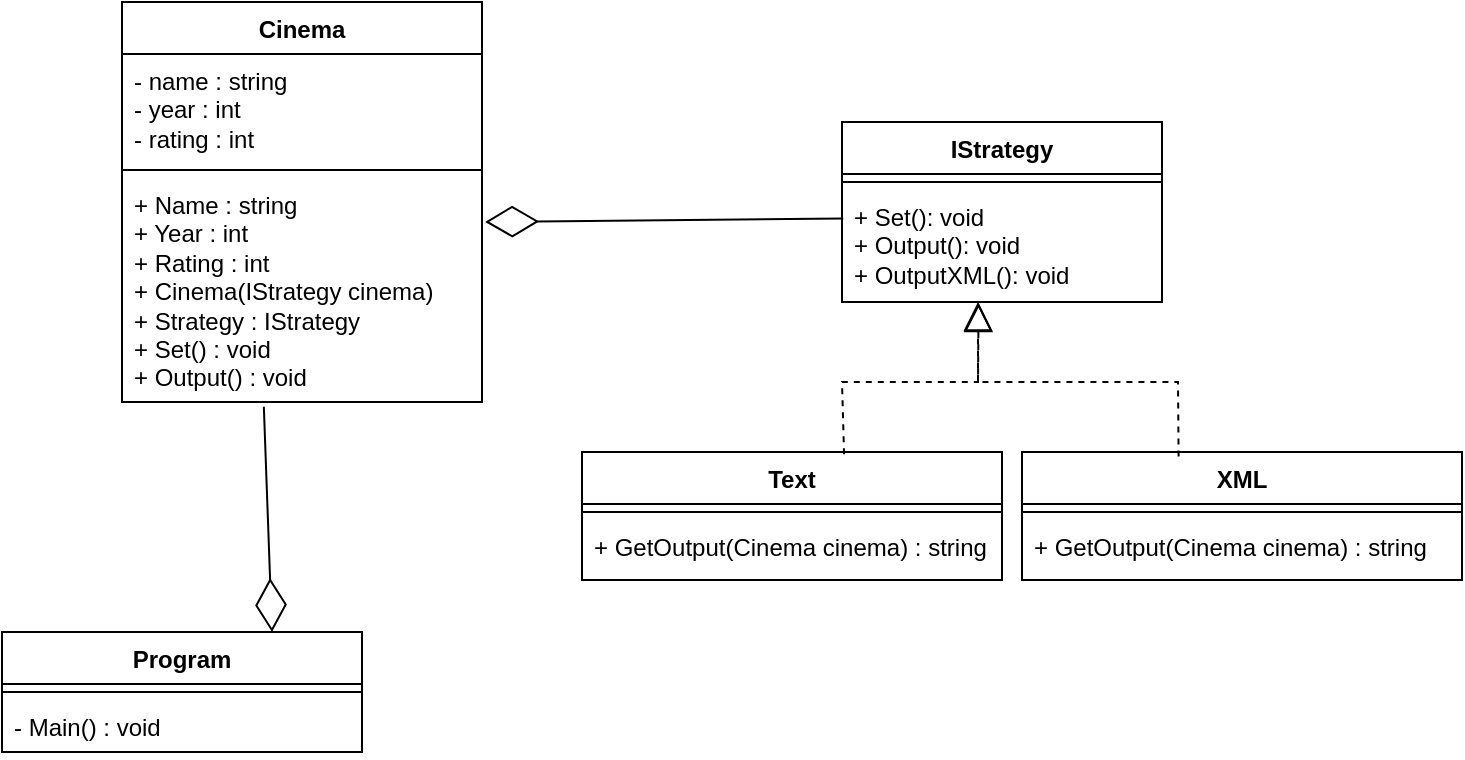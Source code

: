 <mxfile version="22.1.11" type="device">
  <diagram name="Страница — 1" id="awomu2fCoxjfxk_xA1QI">
    <mxGraphModel dx="1395" dy="650" grid="1" gridSize="10" guides="1" tooltips="1" connect="1" arrows="1" fold="1" page="1" pageScale="1" pageWidth="827" pageHeight="1169" math="0" shadow="0">
      <root>
        <mxCell id="0" />
        <mxCell id="1" parent="0" />
        <mxCell id="ef9r7Cy3p4y6cCnLXRJu-1" value="IStrategy" style="swimlane;fontStyle=1;align=center;verticalAlign=top;childLayout=stackLayout;horizontal=1;startSize=26;horizontalStack=0;resizeParent=1;resizeParentMax=0;resizeLast=0;collapsible=1;marginBottom=0;whiteSpace=wrap;html=1;" parent="1" vertex="1">
          <mxGeometry x="460" y="90" width="160" height="90" as="geometry" />
        </mxCell>
        <mxCell id="ef9r7Cy3p4y6cCnLXRJu-3" value="" style="line;strokeWidth=1;fillColor=none;align=left;verticalAlign=middle;spacingTop=-1;spacingLeft=3;spacingRight=3;rotatable=0;labelPosition=right;points=[];portConstraint=eastwest;strokeColor=inherit;" parent="ef9r7Cy3p4y6cCnLXRJu-1" vertex="1">
          <mxGeometry y="26" width="160" height="8" as="geometry" />
        </mxCell>
        <mxCell id="ef9r7Cy3p4y6cCnLXRJu-4" value="+ Set(): void&lt;br&gt;+ Output(): void&lt;br&gt;+ OutputXML(): void" style="text;strokeColor=none;fillColor=none;align=left;verticalAlign=top;spacingLeft=4;spacingRight=4;overflow=hidden;rotatable=0;points=[[0,0.5],[1,0.5]];portConstraint=eastwest;whiteSpace=wrap;html=1;" parent="ef9r7Cy3p4y6cCnLXRJu-1" vertex="1">
          <mxGeometry y="34" width="160" height="56" as="geometry" />
        </mxCell>
        <mxCell id="ef9r7Cy3p4y6cCnLXRJu-5" value="Cinema" style="swimlane;fontStyle=1;align=center;verticalAlign=top;childLayout=stackLayout;horizontal=1;startSize=26;horizontalStack=0;resizeParent=1;resizeParentMax=0;resizeLast=0;collapsible=1;marginBottom=0;whiteSpace=wrap;html=1;" parent="1" vertex="1">
          <mxGeometry x="100" y="30" width="180" height="200" as="geometry" />
        </mxCell>
        <mxCell id="ef9r7Cy3p4y6cCnLXRJu-6" value="- name : string&lt;br&gt;- year : int&lt;br&gt;- rating : int" style="text;strokeColor=none;fillColor=none;align=left;verticalAlign=top;spacingLeft=4;spacingRight=4;overflow=hidden;rotatable=0;points=[[0,0.5],[1,0.5]];portConstraint=eastwest;whiteSpace=wrap;html=1;" parent="ef9r7Cy3p4y6cCnLXRJu-5" vertex="1">
          <mxGeometry y="26" width="180" height="54" as="geometry" />
        </mxCell>
        <mxCell id="ef9r7Cy3p4y6cCnLXRJu-7" value="" style="line;strokeWidth=1;fillColor=none;align=left;verticalAlign=middle;spacingTop=-1;spacingLeft=3;spacingRight=3;rotatable=0;labelPosition=right;points=[];portConstraint=eastwest;strokeColor=inherit;" parent="ef9r7Cy3p4y6cCnLXRJu-5" vertex="1">
          <mxGeometry y="80" width="180" height="8" as="geometry" />
        </mxCell>
        <mxCell id="ef9r7Cy3p4y6cCnLXRJu-8" value="+ Name : string&lt;br&gt;+ Year : int&lt;br&gt;+ Rating : int&lt;br&gt;+ Cinema(IStrategy cinema)&lt;br&gt;+ Strategy : IStrategy&lt;br&gt;+ Set() : void&lt;br&gt;+ Output() : void" style="text;strokeColor=none;fillColor=none;align=left;verticalAlign=top;spacingLeft=4;spacingRight=4;overflow=hidden;rotatable=0;points=[[0,0.5],[1,0.5]];portConstraint=eastwest;whiteSpace=wrap;html=1;" parent="ef9r7Cy3p4y6cCnLXRJu-5" vertex="1">
          <mxGeometry y="88" width="180" height="112" as="geometry" />
        </mxCell>
        <mxCell id="ef9r7Cy3p4y6cCnLXRJu-9" value="Text" style="swimlane;fontStyle=1;align=center;verticalAlign=top;childLayout=stackLayout;horizontal=1;startSize=26;horizontalStack=0;resizeParent=1;resizeParentMax=0;resizeLast=0;collapsible=1;marginBottom=0;whiteSpace=wrap;html=1;" parent="1" vertex="1">
          <mxGeometry x="330" y="255" width="210" height="64" as="geometry">
            <mxRectangle x="330" y="255" width="60" height="30" as="alternateBounds" />
          </mxGeometry>
        </mxCell>
        <mxCell id="ef9r7Cy3p4y6cCnLXRJu-11" value="" style="line;strokeWidth=1;fillColor=none;align=left;verticalAlign=middle;spacingTop=-1;spacingLeft=3;spacingRight=3;rotatable=0;labelPosition=right;points=[];portConstraint=eastwest;strokeColor=inherit;" parent="ef9r7Cy3p4y6cCnLXRJu-9" vertex="1">
          <mxGeometry y="26" width="210" height="8" as="geometry" />
        </mxCell>
        <mxCell id="ef9r7Cy3p4y6cCnLXRJu-12" value="+ GetOutput(Cinema cinema) : string" style="text;strokeColor=none;fillColor=none;align=left;verticalAlign=top;spacingLeft=4;spacingRight=4;overflow=hidden;rotatable=0;points=[[0,0.5],[1,0.5]];portConstraint=eastwest;whiteSpace=wrap;html=1;" parent="ef9r7Cy3p4y6cCnLXRJu-9" vertex="1">
          <mxGeometry y="34" width="210" height="30" as="geometry" />
        </mxCell>
        <mxCell id="ef9r7Cy3p4y6cCnLXRJu-13" value="XML" style="swimlane;fontStyle=1;align=center;verticalAlign=top;childLayout=stackLayout;horizontal=1;startSize=26;horizontalStack=0;resizeParent=1;resizeParentMax=0;resizeLast=0;collapsible=1;marginBottom=0;whiteSpace=wrap;html=1;" parent="1" vertex="1">
          <mxGeometry x="550" y="255" width="220" height="64" as="geometry" />
        </mxCell>
        <mxCell id="ef9r7Cy3p4y6cCnLXRJu-15" value="" style="line;strokeWidth=1;fillColor=none;align=left;verticalAlign=middle;spacingTop=-1;spacingLeft=3;spacingRight=3;rotatable=0;labelPosition=right;points=[];portConstraint=eastwest;strokeColor=inherit;" parent="ef9r7Cy3p4y6cCnLXRJu-13" vertex="1">
          <mxGeometry y="26" width="220" height="8" as="geometry" />
        </mxCell>
        <mxCell id="ef9r7Cy3p4y6cCnLXRJu-16" value="+ GetOutput(Cinema cinema) : string" style="text;strokeColor=none;fillColor=none;align=left;verticalAlign=top;spacingLeft=4;spacingRight=4;overflow=hidden;rotatable=0;points=[[0,0.5],[1,0.5]];portConstraint=eastwest;whiteSpace=wrap;html=1;" parent="ef9r7Cy3p4y6cCnLXRJu-13" vertex="1">
          <mxGeometry y="34" width="220" height="30" as="geometry" />
        </mxCell>
        <mxCell id="ef9r7Cy3p4y6cCnLXRJu-17" value="" style="endArrow=block;dashed=1;endFill=0;endSize=12;html=1;rounded=0;entryX=0.427;entryY=1.009;entryDx=0;entryDy=0;entryPerimeter=0;exitX=0.624;exitY=0.017;exitDx=0;exitDy=0;exitPerimeter=0;" parent="1" source="ef9r7Cy3p4y6cCnLXRJu-9" target="ef9r7Cy3p4y6cCnLXRJu-4" edge="1">
          <mxGeometry width="160" relative="1" as="geometry">
            <mxPoint x="230" y="350" as="sourcePoint" />
            <mxPoint x="390" y="350" as="targetPoint" />
            <Array as="points">
              <mxPoint x="460" y="220" />
              <mxPoint x="528" y="220" />
            </Array>
          </mxGeometry>
        </mxCell>
        <mxCell id="ef9r7Cy3p4y6cCnLXRJu-18" value="" style="endArrow=block;dashed=1;endFill=0;endSize=12;html=1;rounded=0;exitX=0.365;exitY=0.017;exitDx=0;exitDy=0;exitPerimeter=0;" parent="1" edge="1">
          <mxGeometry width="160" relative="1" as="geometry">
            <mxPoint x="628.3" y="257.21" as="sourcePoint" />
            <mxPoint x="528" y="180" as="targetPoint" />
            <Array as="points">
              <mxPoint x="628" y="220" />
              <mxPoint x="528" y="220" />
            </Array>
          </mxGeometry>
        </mxCell>
        <mxCell id="ef9r7Cy3p4y6cCnLXRJu-19" value="" style="endArrow=diamondThin;endFill=0;endSize=24;html=1;rounded=0;entryX=1.009;entryY=0.196;entryDx=0;entryDy=0;entryPerimeter=0;exitX=0.004;exitY=0.255;exitDx=0;exitDy=0;exitPerimeter=0;" parent="1" source="ef9r7Cy3p4y6cCnLXRJu-4" target="ef9r7Cy3p4y6cCnLXRJu-8" edge="1">
          <mxGeometry width="160" relative="1" as="geometry">
            <mxPoint x="300" y="310" as="sourcePoint" />
            <mxPoint x="460" y="310" as="targetPoint" />
          </mxGeometry>
        </mxCell>
        <mxCell id="KkJfEO4WAklSspXdNCNP-1" value="Program" style="swimlane;fontStyle=1;align=center;verticalAlign=top;childLayout=stackLayout;horizontal=1;startSize=26;horizontalStack=0;resizeParent=1;resizeParentMax=0;resizeLast=0;collapsible=1;marginBottom=0;whiteSpace=wrap;html=1;" parent="1" vertex="1">
          <mxGeometry x="40" y="345" width="180" height="60" as="geometry" />
        </mxCell>
        <mxCell id="KkJfEO4WAklSspXdNCNP-3" value="" style="line;strokeWidth=1;fillColor=none;align=left;verticalAlign=middle;spacingTop=-1;spacingLeft=3;spacingRight=3;rotatable=0;labelPosition=right;points=[];portConstraint=eastwest;strokeColor=inherit;" parent="KkJfEO4WAklSspXdNCNP-1" vertex="1">
          <mxGeometry y="26" width="180" height="8" as="geometry" />
        </mxCell>
        <mxCell id="KkJfEO4WAklSspXdNCNP-4" value="- Main() : void" style="text;strokeColor=none;fillColor=none;align=left;verticalAlign=top;spacingLeft=4;spacingRight=4;overflow=hidden;rotatable=0;points=[[0,0.5],[1,0.5]];portConstraint=eastwest;whiteSpace=wrap;html=1;" parent="KkJfEO4WAklSspXdNCNP-1" vertex="1">
          <mxGeometry y="34" width="180" height="26" as="geometry" />
        </mxCell>
        <mxCell id="KkJfEO4WAklSspXdNCNP-5" value="" style="endArrow=diamondThin;endFill=0;endSize=24;html=1;rounded=0;exitX=0.394;exitY=1.021;exitDx=0;exitDy=0;exitPerimeter=0;entryX=0.75;entryY=0;entryDx=0;entryDy=0;" parent="1" source="ef9r7Cy3p4y6cCnLXRJu-8" target="KkJfEO4WAklSspXdNCNP-1" edge="1">
          <mxGeometry width="160" relative="1" as="geometry">
            <mxPoint x="471" y="148" as="sourcePoint" />
            <mxPoint x="90" y="290" as="targetPoint" />
          </mxGeometry>
        </mxCell>
      </root>
    </mxGraphModel>
  </diagram>
</mxfile>
